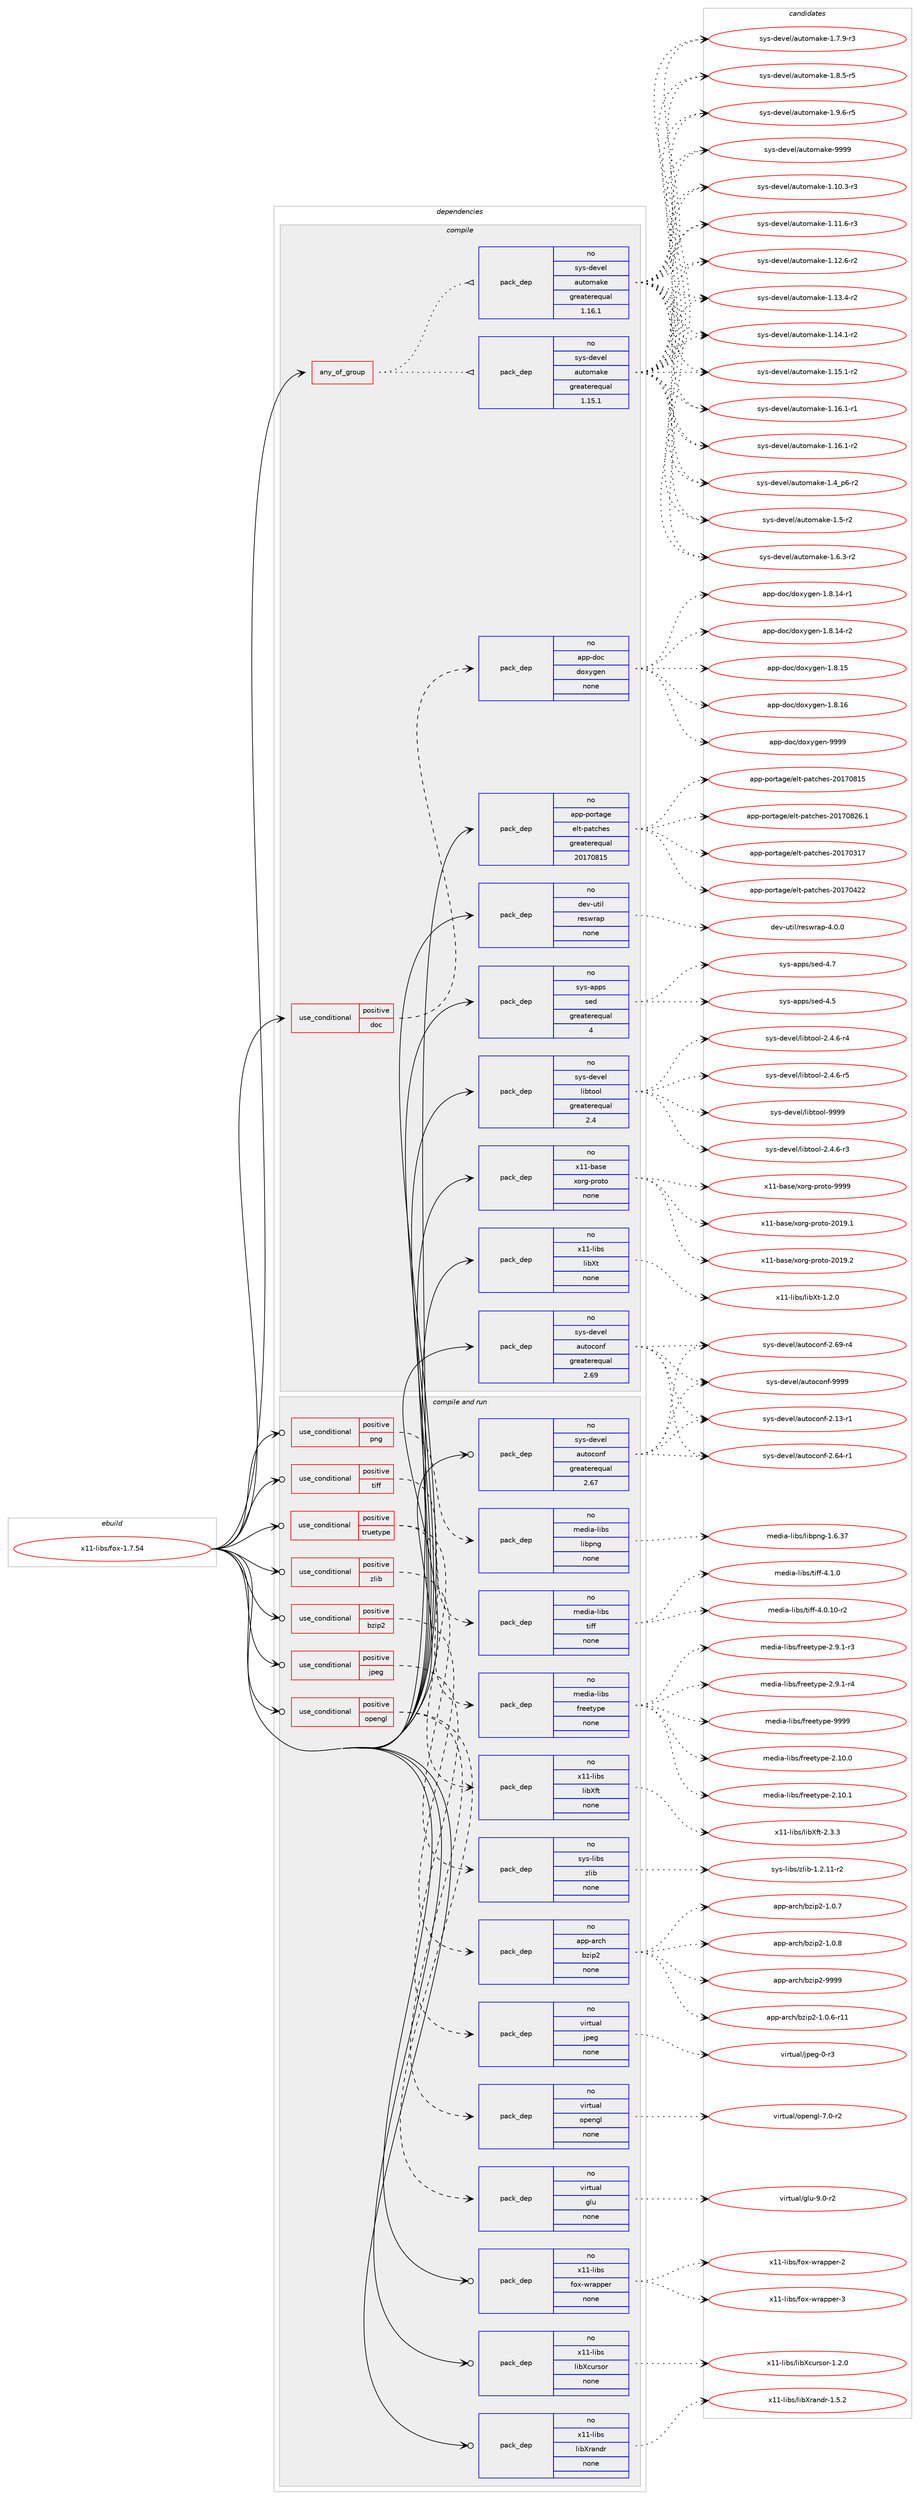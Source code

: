 digraph prolog {

# *************
# Graph options
# *************

newrank=true;
concentrate=true;
compound=true;
graph [rankdir=LR,fontname=Helvetica,fontsize=10,ranksep=1.5];#, ranksep=2.5, nodesep=0.2];
edge  [arrowhead=vee];
node  [fontname=Helvetica,fontsize=10];

# **********
# The ebuild
# **********

subgraph cluster_leftcol {
color=gray;
rank=same;
label=<<i>ebuild</i>>;
id [label="x11-libs/fox-1.7.54", color=red, width=4, href="../x11-libs/fox-1.7.54.svg"];
}

# ****************
# The dependencies
# ****************

subgraph cluster_midcol {
color=gray;
label=<<i>dependencies</i>>;
subgraph cluster_compile {
fillcolor="#eeeeee";
style=filled;
label=<<i>compile</i>>;
subgraph any15952 {
dependency915332 [label=<<TABLE BORDER="0" CELLBORDER="1" CELLSPACING="0" CELLPADDING="4"><TR><TD CELLPADDING="10">any_of_group</TD></TR></TABLE>>, shape=none, color=red];subgraph pack679558 {
dependency915333 [label=<<TABLE BORDER="0" CELLBORDER="1" CELLSPACING="0" CELLPADDING="4" WIDTH="220"><TR><TD ROWSPAN="6" CELLPADDING="30">pack_dep</TD></TR><TR><TD WIDTH="110">no</TD></TR><TR><TD>sys-devel</TD></TR><TR><TD>automake</TD></TR><TR><TD>greaterequal</TD></TR><TR><TD>1.16.1</TD></TR></TABLE>>, shape=none, color=blue];
}
dependency915332:e -> dependency915333:w [weight=20,style="dotted",arrowhead="oinv"];
subgraph pack679559 {
dependency915334 [label=<<TABLE BORDER="0" CELLBORDER="1" CELLSPACING="0" CELLPADDING="4" WIDTH="220"><TR><TD ROWSPAN="6" CELLPADDING="30">pack_dep</TD></TR><TR><TD WIDTH="110">no</TD></TR><TR><TD>sys-devel</TD></TR><TR><TD>automake</TD></TR><TR><TD>greaterequal</TD></TR><TR><TD>1.15.1</TD></TR></TABLE>>, shape=none, color=blue];
}
dependency915332:e -> dependency915334:w [weight=20,style="dotted",arrowhead="oinv"];
}
id:e -> dependency915332:w [weight=20,style="solid",arrowhead="vee"];
subgraph cond219235 {
dependency915335 [label=<<TABLE BORDER="0" CELLBORDER="1" CELLSPACING="0" CELLPADDING="4"><TR><TD ROWSPAN="3" CELLPADDING="10">use_conditional</TD></TR><TR><TD>positive</TD></TR><TR><TD>doc</TD></TR></TABLE>>, shape=none, color=red];
subgraph pack679560 {
dependency915336 [label=<<TABLE BORDER="0" CELLBORDER="1" CELLSPACING="0" CELLPADDING="4" WIDTH="220"><TR><TD ROWSPAN="6" CELLPADDING="30">pack_dep</TD></TR><TR><TD WIDTH="110">no</TD></TR><TR><TD>app-doc</TD></TR><TR><TD>doxygen</TD></TR><TR><TD>none</TD></TR><TR><TD></TD></TR></TABLE>>, shape=none, color=blue];
}
dependency915335:e -> dependency915336:w [weight=20,style="dashed",arrowhead="vee"];
}
id:e -> dependency915335:w [weight=20,style="solid",arrowhead="vee"];
subgraph pack679561 {
dependency915337 [label=<<TABLE BORDER="0" CELLBORDER="1" CELLSPACING="0" CELLPADDING="4" WIDTH="220"><TR><TD ROWSPAN="6" CELLPADDING="30">pack_dep</TD></TR><TR><TD WIDTH="110">no</TD></TR><TR><TD>app-portage</TD></TR><TR><TD>elt-patches</TD></TR><TR><TD>greaterequal</TD></TR><TR><TD>20170815</TD></TR></TABLE>>, shape=none, color=blue];
}
id:e -> dependency915337:w [weight=20,style="solid",arrowhead="vee"];
subgraph pack679562 {
dependency915338 [label=<<TABLE BORDER="0" CELLBORDER="1" CELLSPACING="0" CELLPADDING="4" WIDTH="220"><TR><TD ROWSPAN="6" CELLPADDING="30">pack_dep</TD></TR><TR><TD WIDTH="110">no</TD></TR><TR><TD>dev-util</TD></TR><TR><TD>reswrap</TD></TR><TR><TD>none</TD></TR><TR><TD></TD></TR></TABLE>>, shape=none, color=blue];
}
id:e -> dependency915338:w [weight=20,style="solid",arrowhead="vee"];
subgraph pack679563 {
dependency915339 [label=<<TABLE BORDER="0" CELLBORDER="1" CELLSPACING="0" CELLPADDING="4" WIDTH="220"><TR><TD ROWSPAN="6" CELLPADDING="30">pack_dep</TD></TR><TR><TD WIDTH="110">no</TD></TR><TR><TD>sys-apps</TD></TR><TR><TD>sed</TD></TR><TR><TD>greaterequal</TD></TR><TR><TD>4</TD></TR></TABLE>>, shape=none, color=blue];
}
id:e -> dependency915339:w [weight=20,style="solid",arrowhead="vee"];
subgraph pack679564 {
dependency915340 [label=<<TABLE BORDER="0" CELLBORDER="1" CELLSPACING="0" CELLPADDING="4" WIDTH="220"><TR><TD ROWSPAN="6" CELLPADDING="30">pack_dep</TD></TR><TR><TD WIDTH="110">no</TD></TR><TR><TD>sys-devel</TD></TR><TR><TD>autoconf</TD></TR><TR><TD>greaterequal</TD></TR><TR><TD>2.69</TD></TR></TABLE>>, shape=none, color=blue];
}
id:e -> dependency915340:w [weight=20,style="solid",arrowhead="vee"];
subgraph pack679565 {
dependency915341 [label=<<TABLE BORDER="0" CELLBORDER="1" CELLSPACING="0" CELLPADDING="4" WIDTH="220"><TR><TD ROWSPAN="6" CELLPADDING="30">pack_dep</TD></TR><TR><TD WIDTH="110">no</TD></TR><TR><TD>sys-devel</TD></TR><TR><TD>libtool</TD></TR><TR><TD>greaterequal</TD></TR><TR><TD>2.4</TD></TR></TABLE>>, shape=none, color=blue];
}
id:e -> dependency915341:w [weight=20,style="solid",arrowhead="vee"];
subgraph pack679566 {
dependency915342 [label=<<TABLE BORDER="0" CELLBORDER="1" CELLSPACING="0" CELLPADDING="4" WIDTH="220"><TR><TD ROWSPAN="6" CELLPADDING="30">pack_dep</TD></TR><TR><TD WIDTH="110">no</TD></TR><TR><TD>x11-base</TD></TR><TR><TD>xorg-proto</TD></TR><TR><TD>none</TD></TR><TR><TD></TD></TR></TABLE>>, shape=none, color=blue];
}
id:e -> dependency915342:w [weight=20,style="solid",arrowhead="vee"];
subgraph pack679567 {
dependency915343 [label=<<TABLE BORDER="0" CELLBORDER="1" CELLSPACING="0" CELLPADDING="4" WIDTH="220"><TR><TD ROWSPAN="6" CELLPADDING="30">pack_dep</TD></TR><TR><TD WIDTH="110">no</TD></TR><TR><TD>x11-libs</TD></TR><TR><TD>libXt</TD></TR><TR><TD>none</TD></TR><TR><TD></TD></TR></TABLE>>, shape=none, color=blue];
}
id:e -> dependency915343:w [weight=20,style="solid",arrowhead="vee"];
}
subgraph cluster_compileandrun {
fillcolor="#eeeeee";
style=filled;
label=<<i>compile and run</i>>;
subgraph cond219236 {
dependency915344 [label=<<TABLE BORDER="0" CELLBORDER="1" CELLSPACING="0" CELLPADDING="4"><TR><TD ROWSPAN="3" CELLPADDING="10">use_conditional</TD></TR><TR><TD>positive</TD></TR><TR><TD>bzip2</TD></TR></TABLE>>, shape=none, color=red];
subgraph pack679568 {
dependency915345 [label=<<TABLE BORDER="0" CELLBORDER="1" CELLSPACING="0" CELLPADDING="4" WIDTH="220"><TR><TD ROWSPAN="6" CELLPADDING="30">pack_dep</TD></TR><TR><TD WIDTH="110">no</TD></TR><TR><TD>app-arch</TD></TR><TR><TD>bzip2</TD></TR><TR><TD>none</TD></TR><TR><TD></TD></TR></TABLE>>, shape=none, color=blue];
}
dependency915344:e -> dependency915345:w [weight=20,style="dashed",arrowhead="vee"];
}
id:e -> dependency915344:w [weight=20,style="solid",arrowhead="odotvee"];
subgraph cond219237 {
dependency915346 [label=<<TABLE BORDER="0" CELLBORDER="1" CELLSPACING="0" CELLPADDING="4"><TR><TD ROWSPAN="3" CELLPADDING="10">use_conditional</TD></TR><TR><TD>positive</TD></TR><TR><TD>jpeg</TD></TR></TABLE>>, shape=none, color=red];
subgraph pack679569 {
dependency915347 [label=<<TABLE BORDER="0" CELLBORDER="1" CELLSPACING="0" CELLPADDING="4" WIDTH="220"><TR><TD ROWSPAN="6" CELLPADDING="30">pack_dep</TD></TR><TR><TD WIDTH="110">no</TD></TR><TR><TD>virtual</TD></TR><TR><TD>jpeg</TD></TR><TR><TD>none</TD></TR><TR><TD></TD></TR></TABLE>>, shape=none, color=blue];
}
dependency915346:e -> dependency915347:w [weight=20,style="dashed",arrowhead="vee"];
}
id:e -> dependency915346:w [weight=20,style="solid",arrowhead="odotvee"];
subgraph cond219238 {
dependency915348 [label=<<TABLE BORDER="0" CELLBORDER="1" CELLSPACING="0" CELLPADDING="4"><TR><TD ROWSPAN="3" CELLPADDING="10">use_conditional</TD></TR><TR><TD>positive</TD></TR><TR><TD>opengl</TD></TR></TABLE>>, shape=none, color=red];
subgraph pack679570 {
dependency915349 [label=<<TABLE BORDER="0" CELLBORDER="1" CELLSPACING="0" CELLPADDING="4" WIDTH="220"><TR><TD ROWSPAN="6" CELLPADDING="30">pack_dep</TD></TR><TR><TD WIDTH="110">no</TD></TR><TR><TD>virtual</TD></TR><TR><TD>glu</TD></TR><TR><TD>none</TD></TR><TR><TD></TD></TR></TABLE>>, shape=none, color=blue];
}
dependency915348:e -> dependency915349:w [weight=20,style="dashed",arrowhead="vee"];
subgraph pack679571 {
dependency915350 [label=<<TABLE BORDER="0" CELLBORDER="1" CELLSPACING="0" CELLPADDING="4" WIDTH="220"><TR><TD ROWSPAN="6" CELLPADDING="30">pack_dep</TD></TR><TR><TD WIDTH="110">no</TD></TR><TR><TD>virtual</TD></TR><TR><TD>opengl</TD></TR><TR><TD>none</TD></TR><TR><TD></TD></TR></TABLE>>, shape=none, color=blue];
}
dependency915348:e -> dependency915350:w [weight=20,style="dashed",arrowhead="vee"];
}
id:e -> dependency915348:w [weight=20,style="solid",arrowhead="odotvee"];
subgraph cond219239 {
dependency915351 [label=<<TABLE BORDER="0" CELLBORDER="1" CELLSPACING="0" CELLPADDING="4"><TR><TD ROWSPAN="3" CELLPADDING="10">use_conditional</TD></TR><TR><TD>positive</TD></TR><TR><TD>png</TD></TR></TABLE>>, shape=none, color=red];
subgraph pack679572 {
dependency915352 [label=<<TABLE BORDER="0" CELLBORDER="1" CELLSPACING="0" CELLPADDING="4" WIDTH="220"><TR><TD ROWSPAN="6" CELLPADDING="30">pack_dep</TD></TR><TR><TD WIDTH="110">no</TD></TR><TR><TD>media-libs</TD></TR><TR><TD>libpng</TD></TR><TR><TD>none</TD></TR><TR><TD></TD></TR></TABLE>>, shape=none, color=blue];
}
dependency915351:e -> dependency915352:w [weight=20,style="dashed",arrowhead="vee"];
}
id:e -> dependency915351:w [weight=20,style="solid",arrowhead="odotvee"];
subgraph cond219240 {
dependency915353 [label=<<TABLE BORDER="0" CELLBORDER="1" CELLSPACING="0" CELLPADDING="4"><TR><TD ROWSPAN="3" CELLPADDING="10">use_conditional</TD></TR><TR><TD>positive</TD></TR><TR><TD>tiff</TD></TR></TABLE>>, shape=none, color=red];
subgraph pack679573 {
dependency915354 [label=<<TABLE BORDER="0" CELLBORDER="1" CELLSPACING="0" CELLPADDING="4" WIDTH="220"><TR><TD ROWSPAN="6" CELLPADDING="30">pack_dep</TD></TR><TR><TD WIDTH="110">no</TD></TR><TR><TD>media-libs</TD></TR><TR><TD>tiff</TD></TR><TR><TD>none</TD></TR><TR><TD></TD></TR></TABLE>>, shape=none, color=blue];
}
dependency915353:e -> dependency915354:w [weight=20,style="dashed",arrowhead="vee"];
}
id:e -> dependency915353:w [weight=20,style="solid",arrowhead="odotvee"];
subgraph cond219241 {
dependency915355 [label=<<TABLE BORDER="0" CELLBORDER="1" CELLSPACING="0" CELLPADDING="4"><TR><TD ROWSPAN="3" CELLPADDING="10">use_conditional</TD></TR><TR><TD>positive</TD></TR><TR><TD>truetype</TD></TR></TABLE>>, shape=none, color=red];
subgraph pack679574 {
dependency915356 [label=<<TABLE BORDER="0" CELLBORDER="1" CELLSPACING="0" CELLPADDING="4" WIDTH="220"><TR><TD ROWSPAN="6" CELLPADDING="30">pack_dep</TD></TR><TR><TD WIDTH="110">no</TD></TR><TR><TD>media-libs</TD></TR><TR><TD>freetype</TD></TR><TR><TD>none</TD></TR><TR><TD></TD></TR></TABLE>>, shape=none, color=blue];
}
dependency915355:e -> dependency915356:w [weight=20,style="dashed",arrowhead="vee"];
subgraph pack679575 {
dependency915357 [label=<<TABLE BORDER="0" CELLBORDER="1" CELLSPACING="0" CELLPADDING="4" WIDTH="220"><TR><TD ROWSPAN="6" CELLPADDING="30">pack_dep</TD></TR><TR><TD WIDTH="110">no</TD></TR><TR><TD>x11-libs</TD></TR><TR><TD>libXft</TD></TR><TR><TD>none</TD></TR><TR><TD></TD></TR></TABLE>>, shape=none, color=blue];
}
dependency915355:e -> dependency915357:w [weight=20,style="dashed",arrowhead="vee"];
}
id:e -> dependency915355:w [weight=20,style="solid",arrowhead="odotvee"];
subgraph cond219242 {
dependency915358 [label=<<TABLE BORDER="0" CELLBORDER="1" CELLSPACING="0" CELLPADDING="4"><TR><TD ROWSPAN="3" CELLPADDING="10">use_conditional</TD></TR><TR><TD>positive</TD></TR><TR><TD>zlib</TD></TR></TABLE>>, shape=none, color=red];
subgraph pack679576 {
dependency915359 [label=<<TABLE BORDER="0" CELLBORDER="1" CELLSPACING="0" CELLPADDING="4" WIDTH="220"><TR><TD ROWSPAN="6" CELLPADDING="30">pack_dep</TD></TR><TR><TD WIDTH="110">no</TD></TR><TR><TD>sys-libs</TD></TR><TR><TD>zlib</TD></TR><TR><TD>none</TD></TR><TR><TD></TD></TR></TABLE>>, shape=none, color=blue];
}
dependency915358:e -> dependency915359:w [weight=20,style="dashed",arrowhead="vee"];
}
id:e -> dependency915358:w [weight=20,style="solid",arrowhead="odotvee"];
subgraph pack679577 {
dependency915360 [label=<<TABLE BORDER="0" CELLBORDER="1" CELLSPACING="0" CELLPADDING="4" WIDTH="220"><TR><TD ROWSPAN="6" CELLPADDING="30">pack_dep</TD></TR><TR><TD WIDTH="110">no</TD></TR><TR><TD>sys-devel</TD></TR><TR><TD>autoconf</TD></TR><TR><TD>greaterequal</TD></TR><TR><TD>2.67</TD></TR></TABLE>>, shape=none, color=blue];
}
id:e -> dependency915360:w [weight=20,style="solid",arrowhead="odotvee"];
subgraph pack679578 {
dependency915361 [label=<<TABLE BORDER="0" CELLBORDER="1" CELLSPACING="0" CELLPADDING="4" WIDTH="220"><TR><TD ROWSPAN="6" CELLPADDING="30">pack_dep</TD></TR><TR><TD WIDTH="110">no</TD></TR><TR><TD>x11-libs</TD></TR><TR><TD>fox-wrapper</TD></TR><TR><TD>none</TD></TR><TR><TD></TD></TR></TABLE>>, shape=none, color=blue];
}
id:e -> dependency915361:w [weight=20,style="solid",arrowhead="odotvee"];
subgraph pack679579 {
dependency915362 [label=<<TABLE BORDER="0" CELLBORDER="1" CELLSPACING="0" CELLPADDING="4" WIDTH="220"><TR><TD ROWSPAN="6" CELLPADDING="30">pack_dep</TD></TR><TR><TD WIDTH="110">no</TD></TR><TR><TD>x11-libs</TD></TR><TR><TD>libXcursor</TD></TR><TR><TD>none</TD></TR><TR><TD></TD></TR></TABLE>>, shape=none, color=blue];
}
id:e -> dependency915362:w [weight=20,style="solid",arrowhead="odotvee"];
subgraph pack679580 {
dependency915363 [label=<<TABLE BORDER="0" CELLBORDER="1" CELLSPACING="0" CELLPADDING="4" WIDTH="220"><TR><TD ROWSPAN="6" CELLPADDING="30">pack_dep</TD></TR><TR><TD WIDTH="110">no</TD></TR><TR><TD>x11-libs</TD></TR><TR><TD>libXrandr</TD></TR><TR><TD>none</TD></TR><TR><TD></TD></TR></TABLE>>, shape=none, color=blue];
}
id:e -> dependency915363:w [weight=20,style="solid",arrowhead="odotvee"];
}
subgraph cluster_run {
fillcolor="#eeeeee";
style=filled;
label=<<i>run</i>>;
}
}

# **************
# The candidates
# **************

subgraph cluster_choices {
rank=same;
color=gray;
label=<<i>candidates</i>>;

subgraph choice679558 {
color=black;
nodesep=1;
choice11512111545100101118101108479711711611110997107101454946494846514511451 [label="sys-devel/automake-1.10.3-r3", color=red, width=4,href="../sys-devel/automake-1.10.3-r3.svg"];
choice11512111545100101118101108479711711611110997107101454946494946544511451 [label="sys-devel/automake-1.11.6-r3", color=red, width=4,href="../sys-devel/automake-1.11.6-r3.svg"];
choice11512111545100101118101108479711711611110997107101454946495046544511450 [label="sys-devel/automake-1.12.6-r2", color=red, width=4,href="../sys-devel/automake-1.12.6-r2.svg"];
choice11512111545100101118101108479711711611110997107101454946495146524511450 [label="sys-devel/automake-1.13.4-r2", color=red, width=4,href="../sys-devel/automake-1.13.4-r2.svg"];
choice11512111545100101118101108479711711611110997107101454946495246494511450 [label="sys-devel/automake-1.14.1-r2", color=red, width=4,href="../sys-devel/automake-1.14.1-r2.svg"];
choice11512111545100101118101108479711711611110997107101454946495346494511450 [label="sys-devel/automake-1.15.1-r2", color=red, width=4,href="../sys-devel/automake-1.15.1-r2.svg"];
choice11512111545100101118101108479711711611110997107101454946495446494511449 [label="sys-devel/automake-1.16.1-r1", color=red, width=4,href="../sys-devel/automake-1.16.1-r1.svg"];
choice11512111545100101118101108479711711611110997107101454946495446494511450 [label="sys-devel/automake-1.16.1-r2", color=red, width=4,href="../sys-devel/automake-1.16.1-r2.svg"];
choice115121115451001011181011084797117116111109971071014549465295112544511450 [label="sys-devel/automake-1.4_p6-r2", color=red, width=4,href="../sys-devel/automake-1.4_p6-r2.svg"];
choice11512111545100101118101108479711711611110997107101454946534511450 [label="sys-devel/automake-1.5-r2", color=red, width=4,href="../sys-devel/automake-1.5-r2.svg"];
choice115121115451001011181011084797117116111109971071014549465446514511450 [label="sys-devel/automake-1.6.3-r2", color=red, width=4,href="../sys-devel/automake-1.6.3-r2.svg"];
choice115121115451001011181011084797117116111109971071014549465546574511451 [label="sys-devel/automake-1.7.9-r3", color=red, width=4,href="../sys-devel/automake-1.7.9-r3.svg"];
choice115121115451001011181011084797117116111109971071014549465646534511453 [label="sys-devel/automake-1.8.5-r5", color=red, width=4,href="../sys-devel/automake-1.8.5-r5.svg"];
choice115121115451001011181011084797117116111109971071014549465746544511453 [label="sys-devel/automake-1.9.6-r5", color=red, width=4,href="../sys-devel/automake-1.9.6-r5.svg"];
choice115121115451001011181011084797117116111109971071014557575757 [label="sys-devel/automake-9999", color=red, width=4,href="../sys-devel/automake-9999.svg"];
dependency915333:e -> choice11512111545100101118101108479711711611110997107101454946494846514511451:w [style=dotted,weight="100"];
dependency915333:e -> choice11512111545100101118101108479711711611110997107101454946494946544511451:w [style=dotted,weight="100"];
dependency915333:e -> choice11512111545100101118101108479711711611110997107101454946495046544511450:w [style=dotted,weight="100"];
dependency915333:e -> choice11512111545100101118101108479711711611110997107101454946495146524511450:w [style=dotted,weight="100"];
dependency915333:e -> choice11512111545100101118101108479711711611110997107101454946495246494511450:w [style=dotted,weight="100"];
dependency915333:e -> choice11512111545100101118101108479711711611110997107101454946495346494511450:w [style=dotted,weight="100"];
dependency915333:e -> choice11512111545100101118101108479711711611110997107101454946495446494511449:w [style=dotted,weight="100"];
dependency915333:e -> choice11512111545100101118101108479711711611110997107101454946495446494511450:w [style=dotted,weight="100"];
dependency915333:e -> choice115121115451001011181011084797117116111109971071014549465295112544511450:w [style=dotted,weight="100"];
dependency915333:e -> choice11512111545100101118101108479711711611110997107101454946534511450:w [style=dotted,weight="100"];
dependency915333:e -> choice115121115451001011181011084797117116111109971071014549465446514511450:w [style=dotted,weight="100"];
dependency915333:e -> choice115121115451001011181011084797117116111109971071014549465546574511451:w [style=dotted,weight="100"];
dependency915333:e -> choice115121115451001011181011084797117116111109971071014549465646534511453:w [style=dotted,weight="100"];
dependency915333:e -> choice115121115451001011181011084797117116111109971071014549465746544511453:w [style=dotted,weight="100"];
dependency915333:e -> choice115121115451001011181011084797117116111109971071014557575757:w [style=dotted,weight="100"];
}
subgraph choice679559 {
color=black;
nodesep=1;
choice11512111545100101118101108479711711611110997107101454946494846514511451 [label="sys-devel/automake-1.10.3-r3", color=red, width=4,href="../sys-devel/automake-1.10.3-r3.svg"];
choice11512111545100101118101108479711711611110997107101454946494946544511451 [label="sys-devel/automake-1.11.6-r3", color=red, width=4,href="../sys-devel/automake-1.11.6-r3.svg"];
choice11512111545100101118101108479711711611110997107101454946495046544511450 [label="sys-devel/automake-1.12.6-r2", color=red, width=4,href="../sys-devel/automake-1.12.6-r2.svg"];
choice11512111545100101118101108479711711611110997107101454946495146524511450 [label="sys-devel/automake-1.13.4-r2", color=red, width=4,href="../sys-devel/automake-1.13.4-r2.svg"];
choice11512111545100101118101108479711711611110997107101454946495246494511450 [label="sys-devel/automake-1.14.1-r2", color=red, width=4,href="../sys-devel/automake-1.14.1-r2.svg"];
choice11512111545100101118101108479711711611110997107101454946495346494511450 [label="sys-devel/automake-1.15.1-r2", color=red, width=4,href="../sys-devel/automake-1.15.1-r2.svg"];
choice11512111545100101118101108479711711611110997107101454946495446494511449 [label="sys-devel/automake-1.16.1-r1", color=red, width=4,href="../sys-devel/automake-1.16.1-r1.svg"];
choice11512111545100101118101108479711711611110997107101454946495446494511450 [label="sys-devel/automake-1.16.1-r2", color=red, width=4,href="../sys-devel/automake-1.16.1-r2.svg"];
choice115121115451001011181011084797117116111109971071014549465295112544511450 [label="sys-devel/automake-1.4_p6-r2", color=red, width=4,href="../sys-devel/automake-1.4_p6-r2.svg"];
choice11512111545100101118101108479711711611110997107101454946534511450 [label="sys-devel/automake-1.5-r2", color=red, width=4,href="../sys-devel/automake-1.5-r2.svg"];
choice115121115451001011181011084797117116111109971071014549465446514511450 [label="sys-devel/automake-1.6.3-r2", color=red, width=4,href="../sys-devel/automake-1.6.3-r2.svg"];
choice115121115451001011181011084797117116111109971071014549465546574511451 [label="sys-devel/automake-1.7.9-r3", color=red, width=4,href="../sys-devel/automake-1.7.9-r3.svg"];
choice115121115451001011181011084797117116111109971071014549465646534511453 [label="sys-devel/automake-1.8.5-r5", color=red, width=4,href="../sys-devel/automake-1.8.5-r5.svg"];
choice115121115451001011181011084797117116111109971071014549465746544511453 [label="sys-devel/automake-1.9.6-r5", color=red, width=4,href="../sys-devel/automake-1.9.6-r5.svg"];
choice115121115451001011181011084797117116111109971071014557575757 [label="sys-devel/automake-9999", color=red, width=4,href="../sys-devel/automake-9999.svg"];
dependency915334:e -> choice11512111545100101118101108479711711611110997107101454946494846514511451:w [style=dotted,weight="100"];
dependency915334:e -> choice11512111545100101118101108479711711611110997107101454946494946544511451:w [style=dotted,weight="100"];
dependency915334:e -> choice11512111545100101118101108479711711611110997107101454946495046544511450:w [style=dotted,weight="100"];
dependency915334:e -> choice11512111545100101118101108479711711611110997107101454946495146524511450:w [style=dotted,weight="100"];
dependency915334:e -> choice11512111545100101118101108479711711611110997107101454946495246494511450:w [style=dotted,weight="100"];
dependency915334:e -> choice11512111545100101118101108479711711611110997107101454946495346494511450:w [style=dotted,weight="100"];
dependency915334:e -> choice11512111545100101118101108479711711611110997107101454946495446494511449:w [style=dotted,weight="100"];
dependency915334:e -> choice11512111545100101118101108479711711611110997107101454946495446494511450:w [style=dotted,weight="100"];
dependency915334:e -> choice115121115451001011181011084797117116111109971071014549465295112544511450:w [style=dotted,weight="100"];
dependency915334:e -> choice11512111545100101118101108479711711611110997107101454946534511450:w [style=dotted,weight="100"];
dependency915334:e -> choice115121115451001011181011084797117116111109971071014549465446514511450:w [style=dotted,weight="100"];
dependency915334:e -> choice115121115451001011181011084797117116111109971071014549465546574511451:w [style=dotted,weight="100"];
dependency915334:e -> choice115121115451001011181011084797117116111109971071014549465646534511453:w [style=dotted,weight="100"];
dependency915334:e -> choice115121115451001011181011084797117116111109971071014549465746544511453:w [style=dotted,weight="100"];
dependency915334:e -> choice115121115451001011181011084797117116111109971071014557575757:w [style=dotted,weight="100"];
}
subgraph choice679560 {
color=black;
nodesep=1;
choice97112112451001119947100111120121103101110454946564649524511449 [label="app-doc/doxygen-1.8.14-r1", color=red, width=4,href="../app-doc/doxygen-1.8.14-r1.svg"];
choice97112112451001119947100111120121103101110454946564649524511450 [label="app-doc/doxygen-1.8.14-r2", color=red, width=4,href="../app-doc/doxygen-1.8.14-r2.svg"];
choice9711211245100111994710011112012110310111045494656464953 [label="app-doc/doxygen-1.8.15", color=red, width=4,href="../app-doc/doxygen-1.8.15.svg"];
choice9711211245100111994710011112012110310111045494656464954 [label="app-doc/doxygen-1.8.16", color=red, width=4,href="../app-doc/doxygen-1.8.16.svg"];
choice971121124510011199471001111201211031011104557575757 [label="app-doc/doxygen-9999", color=red, width=4,href="../app-doc/doxygen-9999.svg"];
dependency915336:e -> choice97112112451001119947100111120121103101110454946564649524511449:w [style=dotted,weight="100"];
dependency915336:e -> choice97112112451001119947100111120121103101110454946564649524511450:w [style=dotted,weight="100"];
dependency915336:e -> choice9711211245100111994710011112012110310111045494656464953:w [style=dotted,weight="100"];
dependency915336:e -> choice9711211245100111994710011112012110310111045494656464954:w [style=dotted,weight="100"];
dependency915336:e -> choice971121124510011199471001111201211031011104557575757:w [style=dotted,weight="100"];
}
subgraph choice679561 {
color=black;
nodesep=1;
choice97112112451121111141169710310147101108116451129711699104101115455048495548514955 [label="app-portage/elt-patches-20170317", color=red, width=4,href="../app-portage/elt-patches-20170317.svg"];
choice97112112451121111141169710310147101108116451129711699104101115455048495548525050 [label="app-portage/elt-patches-20170422", color=red, width=4,href="../app-portage/elt-patches-20170422.svg"];
choice97112112451121111141169710310147101108116451129711699104101115455048495548564953 [label="app-portage/elt-patches-20170815", color=red, width=4,href="../app-portage/elt-patches-20170815.svg"];
choice971121124511211111411697103101471011081164511297116991041011154550484955485650544649 [label="app-portage/elt-patches-20170826.1", color=red, width=4,href="../app-portage/elt-patches-20170826.1.svg"];
dependency915337:e -> choice97112112451121111141169710310147101108116451129711699104101115455048495548514955:w [style=dotted,weight="100"];
dependency915337:e -> choice97112112451121111141169710310147101108116451129711699104101115455048495548525050:w [style=dotted,weight="100"];
dependency915337:e -> choice97112112451121111141169710310147101108116451129711699104101115455048495548564953:w [style=dotted,weight="100"];
dependency915337:e -> choice971121124511211111411697103101471011081164511297116991041011154550484955485650544649:w [style=dotted,weight="100"];
}
subgraph choice679562 {
color=black;
nodesep=1;
choice100101118451171161051084711410111511911497112455246484648 [label="dev-util/reswrap-4.0.0", color=red, width=4,href="../dev-util/reswrap-4.0.0.svg"];
dependency915338:e -> choice100101118451171161051084711410111511911497112455246484648:w [style=dotted,weight="100"];
}
subgraph choice679563 {
color=black;
nodesep=1;
choice11512111545971121121154711510110045524653 [label="sys-apps/sed-4.5", color=red, width=4,href="../sys-apps/sed-4.5.svg"];
choice11512111545971121121154711510110045524655 [label="sys-apps/sed-4.7", color=red, width=4,href="../sys-apps/sed-4.7.svg"];
dependency915339:e -> choice11512111545971121121154711510110045524653:w [style=dotted,weight="100"];
dependency915339:e -> choice11512111545971121121154711510110045524655:w [style=dotted,weight="100"];
}
subgraph choice679564 {
color=black;
nodesep=1;
choice1151211154510010111810110847971171161119911111010245504649514511449 [label="sys-devel/autoconf-2.13-r1", color=red, width=4,href="../sys-devel/autoconf-2.13-r1.svg"];
choice1151211154510010111810110847971171161119911111010245504654524511449 [label="sys-devel/autoconf-2.64-r1", color=red, width=4,href="../sys-devel/autoconf-2.64-r1.svg"];
choice1151211154510010111810110847971171161119911111010245504654574511452 [label="sys-devel/autoconf-2.69-r4", color=red, width=4,href="../sys-devel/autoconf-2.69-r4.svg"];
choice115121115451001011181011084797117116111991111101024557575757 [label="sys-devel/autoconf-9999", color=red, width=4,href="../sys-devel/autoconf-9999.svg"];
dependency915340:e -> choice1151211154510010111810110847971171161119911111010245504649514511449:w [style=dotted,weight="100"];
dependency915340:e -> choice1151211154510010111810110847971171161119911111010245504654524511449:w [style=dotted,weight="100"];
dependency915340:e -> choice1151211154510010111810110847971171161119911111010245504654574511452:w [style=dotted,weight="100"];
dependency915340:e -> choice115121115451001011181011084797117116111991111101024557575757:w [style=dotted,weight="100"];
}
subgraph choice679565 {
color=black;
nodesep=1;
choice1151211154510010111810110847108105981161111111084550465246544511451 [label="sys-devel/libtool-2.4.6-r3", color=red, width=4,href="../sys-devel/libtool-2.4.6-r3.svg"];
choice1151211154510010111810110847108105981161111111084550465246544511452 [label="sys-devel/libtool-2.4.6-r4", color=red, width=4,href="../sys-devel/libtool-2.4.6-r4.svg"];
choice1151211154510010111810110847108105981161111111084550465246544511453 [label="sys-devel/libtool-2.4.6-r5", color=red, width=4,href="../sys-devel/libtool-2.4.6-r5.svg"];
choice1151211154510010111810110847108105981161111111084557575757 [label="sys-devel/libtool-9999", color=red, width=4,href="../sys-devel/libtool-9999.svg"];
dependency915341:e -> choice1151211154510010111810110847108105981161111111084550465246544511451:w [style=dotted,weight="100"];
dependency915341:e -> choice1151211154510010111810110847108105981161111111084550465246544511452:w [style=dotted,weight="100"];
dependency915341:e -> choice1151211154510010111810110847108105981161111111084550465246544511453:w [style=dotted,weight="100"];
dependency915341:e -> choice1151211154510010111810110847108105981161111111084557575757:w [style=dotted,weight="100"];
}
subgraph choice679566 {
color=black;
nodesep=1;
choice1204949459897115101471201111141034511211411111611145504849574649 [label="x11-base/xorg-proto-2019.1", color=red, width=4,href="../x11-base/xorg-proto-2019.1.svg"];
choice1204949459897115101471201111141034511211411111611145504849574650 [label="x11-base/xorg-proto-2019.2", color=red, width=4,href="../x11-base/xorg-proto-2019.2.svg"];
choice120494945989711510147120111114103451121141111161114557575757 [label="x11-base/xorg-proto-9999", color=red, width=4,href="../x11-base/xorg-proto-9999.svg"];
dependency915342:e -> choice1204949459897115101471201111141034511211411111611145504849574649:w [style=dotted,weight="100"];
dependency915342:e -> choice1204949459897115101471201111141034511211411111611145504849574650:w [style=dotted,weight="100"];
dependency915342:e -> choice120494945989711510147120111114103451121141111161114557575757:w [style=dotted,weight="100"];
}
subgraph choice679567 {
color=black;
nodesep=1;
choice12049494510810598115471081059888116454946504648 [label="x11-libs/libXt-1.2.0", color=red, width=4,href="../x11-libs/libXt-1.2.0.svg"];
dependency915343:e -> choice12049494510810598115471081059888116454946504648:w [style=dotted,weight="100"];
}
subgraph choice679568 {
color=black;
nodesep=1;
choice97112112459711499104479812210511250454946484654451144949 [label="app-arch/bzip2-1.0.6-r11", color=red, width=4,href="../app-arch/bzip2-1.0.6-r11.svg"];
choice97112112459711499104479812210511250454946484655 [label="app-arch/bzip2-1.0.7", color=red, width=4,href="../app-arch/bzip2-1.0.7.svg"];
choice97112112459711499104479812210511250454946484656 [label="app-arch/bzip2-1.0.8", color=red, width=4,href="../app-arch/bzip2-1.0.8.svg"];
choice971121124597114991044798122105112504557575757 [label="app-arch/bzip2-9999", color=red, width=4,href="../app-arch/bzip2-9999.svg"];
dependency915345:e -> choice97112112459711499104479812210511250454946484654451144949:w [style=dotted,weight="100"];
dependency915345:e -> choice97112112459711499104479812210511250454946484655:w [style=dotted,weight="100"];
dependency915345:e -> choice97112112459711499104479812210511250454946484656:w [style=dotted,weight="100"];
dependency915345:e -> choice971121124597114991044798122105112504557575757:w [style=dotted,weight="100"];
}
subgraph choice679569 {
color=black;
nodesep=1;
choice118105114116117971084710611210110345484511451 [label="virtual/jpeg-0-r3", color=red, width=4,href="../virtual/jpeg-0-r3.svg"];
dependency915347:e -> choice118105114116117971084710611210110345484511451:w [style=dotted,weight="100"];
}
subgraph choice679570 {
color=black;
nodesep=1;
choice1181051141161179710847103108117455746484511450 [label="virtual/glu-9.0-r2", color=red, width=4,href="../virtual/glu-9.0-r2.svg"];
dependency915349:e -> choice1181051141161179710847103108117455746484511450:w [style=dotted,weight="100"];
}
subgraph choice679571 {
color=black;
nodesep=1;
choice1181051141161179710847111112101110103108455546484511450 [label="virtual/opengl-7.0-r2", color=red, width=4,href="../virtual/opengl-7.0-r2.svg"];
dependency915350:e -> choice1181051141161179710847111112101110103108455546484511450:w [style=dotted,weight="100"];
}
subgraph choice679572 {
color=black;
nodesep=1;
choice109101100105974510810598115471081059811211010345494654465155 [label="media-libs/libpng-1.6.37", color=red, width=4,href="../media-libs/libpng-1.6.37.svg"];
dependency915352:e -> choice109101100105974510810598115471081059811211010345494654465155:w [style=dotted,weight="100"];
}
subgraph choice679573 {
color=black;
nodesep=1;
choice10910110010597451081059811547116105102102455246484649484511450 [label="media-libs/tiff-4.0.10-r2", color=red, width=4,href="../media-libs/tiff-4.0.10-r2.svg"];
choice10910110010597451081059811547116105102102455246494648 [label="media-libs/tiff-4.1.0", color=red, width=4,href="../media-libs/tiff-4.1.0.svg"];
dependency915354:e -> choice10910110010597451081059811547116105102102455246484649484511450:w [style=dotted,weight="100"];
dependency915354:e -> choice10910110010597451081059811547116105102102455246494648:w [style=dotted,weight="100"];
}
subgraph choice679574 {
color=black;
nodesep=1;
choice1091011001059745108105981154710211410110111612111210145504649484648 [label="media-libs/freetype-2.10.0", color=red, width=4,href="../media-libs/freetype-2.10.0.svg"];
choice1091011001059745108105981154710211410110111612111210145504649484649 [label="media-libs/freetype-2.10.1", color=red, width=4,href="../media-libs/freetype-2.10.1.svg"];
choice109101100105974510810598115471021141011011161211121014550465746494511451 [label="media-libs/freetype-2.9.1-r3", color=red, width=4,href="../media-libs/freetype-2.9.1-r3.svg"];
choice109101100105974510810598115471021141011011161211121014550465746494511452 [label="media-libs/freetype-2.9.1-r4", color=red, width=4,href="../media-libs/freetype-2.9.1-r4.svg"];
choice109101100105974510810598115471021141011011161211121014557575757 [label="media-libs/freetype-9999", color=red, width=4,href="../media-libs/freetype-9999.svg"];
dependency915356:e -> choice1091011001059745108105981154710211410110111612111210145504649484648:w [style=dotted,weight="100"];
dependency915356:e -> choice1091011001059745108105981154710211410110111612111210145504649484649:w [style=dotted,weight="100"];
dependency915356:e -> choice109101100105974510810598115471021141011011161211121014550465746494511451:w [style=dotted,weight="100"];
dependency915356:e -> choice109101100105974510810598115471021141011011161211121014550465746494511452:w [style=dotted,weight="100"];
dependency915356:e -> choice109101100105974510810598115471021141011011161211121014557575757:w [style=dotted,weight="100"];
}
subgraph choice679575 {
color=black;
nodesep=1;
choice12049494510810598115471081059888102116455046514651 [label="x11-libs/libXft-2.3.3", color=red, width=4,href="../x11-libs/libXft-2.3.3.svg"];
dependency915357:e -> choice12049494510810598115471081059888102116455046514651:w [style=dotted,weight="100"];
}
subgraph choice679576 {
color=black;
nodesep=1;
choice11512111545108105981154712210810598454946504649494511450 [label="sys-libs/zlib-1.2.11-r2", color=red, width=4,href="../sys-libs/zlib-1.2.11-r2.svg"];
dependency915359:e -> choice11512111545108105981154712210810598454946504649494511450:w [style=dotted,weight="100"];
}
subgraph choice679577 {
color=black;
nodesep=1;
choice1151211154510010111810110847971171161119911111010245504649514511449 [label="sys-devel/autoconf-2.13-r1", color=red, width=4,href="../sys-devel/autoconf-2.13-r1.svg"];
choice1151211154510010111810110847971171161119911111010245504654524511449 [label="sys-devel/autoconf-2.64-r1", color=red, width=4,href="../sys-devel/autoconf-2.64-r1.svg"];
choice1151211154510010111810110847971171161119911111010245504654574511452 [label="sys-devel/autoconf-2.69-r4", color=red, width=4,href="../sys-devel/autoconf-2.69-r4.svg"];
choice115121115451001011181011084797117116111991111101024557575757 [label="sys-devel/autoconf-9999", color=red, width=4,href="../sys-devel/autoconf-9999.svg"];
dependency915360:e -> choice1151211154510010111810110847971171161119911111010245504649514511449:w [style=dotted,weight="100"];
dependency915360:e -> choice1151211154510010111810110847971171161119911111010245504654524511449:w [style=dotted,weight="100"];
dependency915360:e -> choice1151211154510010111810110847971171161119911111010245504654574511452:w [style=dotted,weight="100"];
dependency915360:e -> choice115121115451001011181011084797117116111991111101024557575757:w [style=dotted,weight="100"];
}
subgraph choice679578 {
color=black;
nodesep=1;
choice120494945108105981154710211112045119114971121121011144550 [label="x11-libs/fox-wrapper-2", color=red, width=4,href="../x11-libs/fox-wrapper-2.svg"];
choice120494945108105981154710211112045119114971121121011144551 [label="x11-libs/fox-wrapper-3", color=red, width=4,href="../x11-libs/fox-wrapper-3.svg"];
dependency915361:e -> choice120494945108105981154710211112045119114971121121011144550:w [style=dotted,weight="100"];
dependency915361:e -> choice120494945108105981154710211112045119114971121121011144551:w [style=dotted,weight="100"];
}
subgraph choice679579 {
color=black;
nodesep=1;
choice1204949451081059811547108105988899117114115111114454946504648 [label="x11-libs/libXcursor-1.2.0", color=red, width=4,href="../x11-libs/libXcursor-1.2.0.svg"];
dependency915362:e -> choice1204949451081059811547108105988899117114115111114454946504648:w [style=dotted,weight="100"];
}
subgraph choice679580 {
color=black;
nodesep=1;
choice1204949451081059811547108105988811497110100114454946534650 [label="x11-libs/libXrandr-1.5.2", color=red, width=4,href="../x11-libs/libXrandr-1.5.2.svg"];
dependency915363:e -> choice1204949451081059811547108105988811497110100114454946534650:w [style=dotted,weight="100"];
}
}

}

